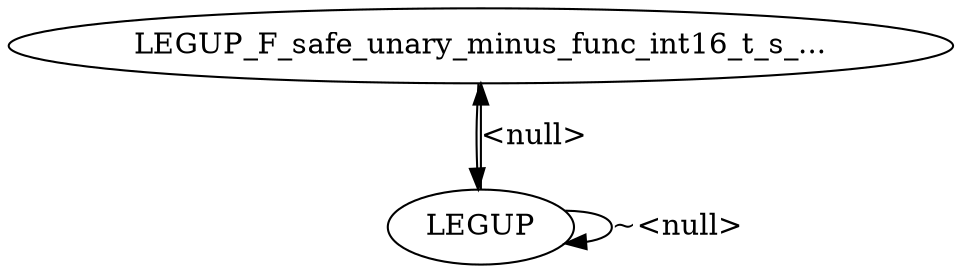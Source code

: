 digraph {
Node0x3bb46b0[label="LEGUP_F_safe_unary_minus_func_int16_t_s_..."];
Node0x3bc3420[label="LEGUP"];
Node0x3bc3420 -> Node0x3bb46b0[label="<null>"];
Node0x3bc3420 -> Node0x3bc3420[label="~<null>"];
Node0x3bb46b0 -> Node0x3bc3420;
}
